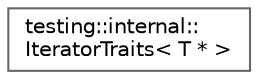 digraph "Gráfico de jerarquía de clases"
{
 // LATEX_PDF_SIZE
  bgcolor="transparent";
  edge [fontname=Helvetica,fontsize=10,labelfontname=Helvetica,labelfontsize=10];
  node [fontname=Helvetica,fontsize=10,shape=box,height=0.2,width=0.4];
  rankdir="LR";
  Node0 [id="Node000000",label="testing::internal::\lIteratorTraits\< T * \>",height=0.2,width=0.4,color="grey40", fillcolor="white", style="filled",URL="$structtesting_1_1internal_1_1_iterator_traits_3_01_t_01_5_01_4.html",tooltip=" "];
}
